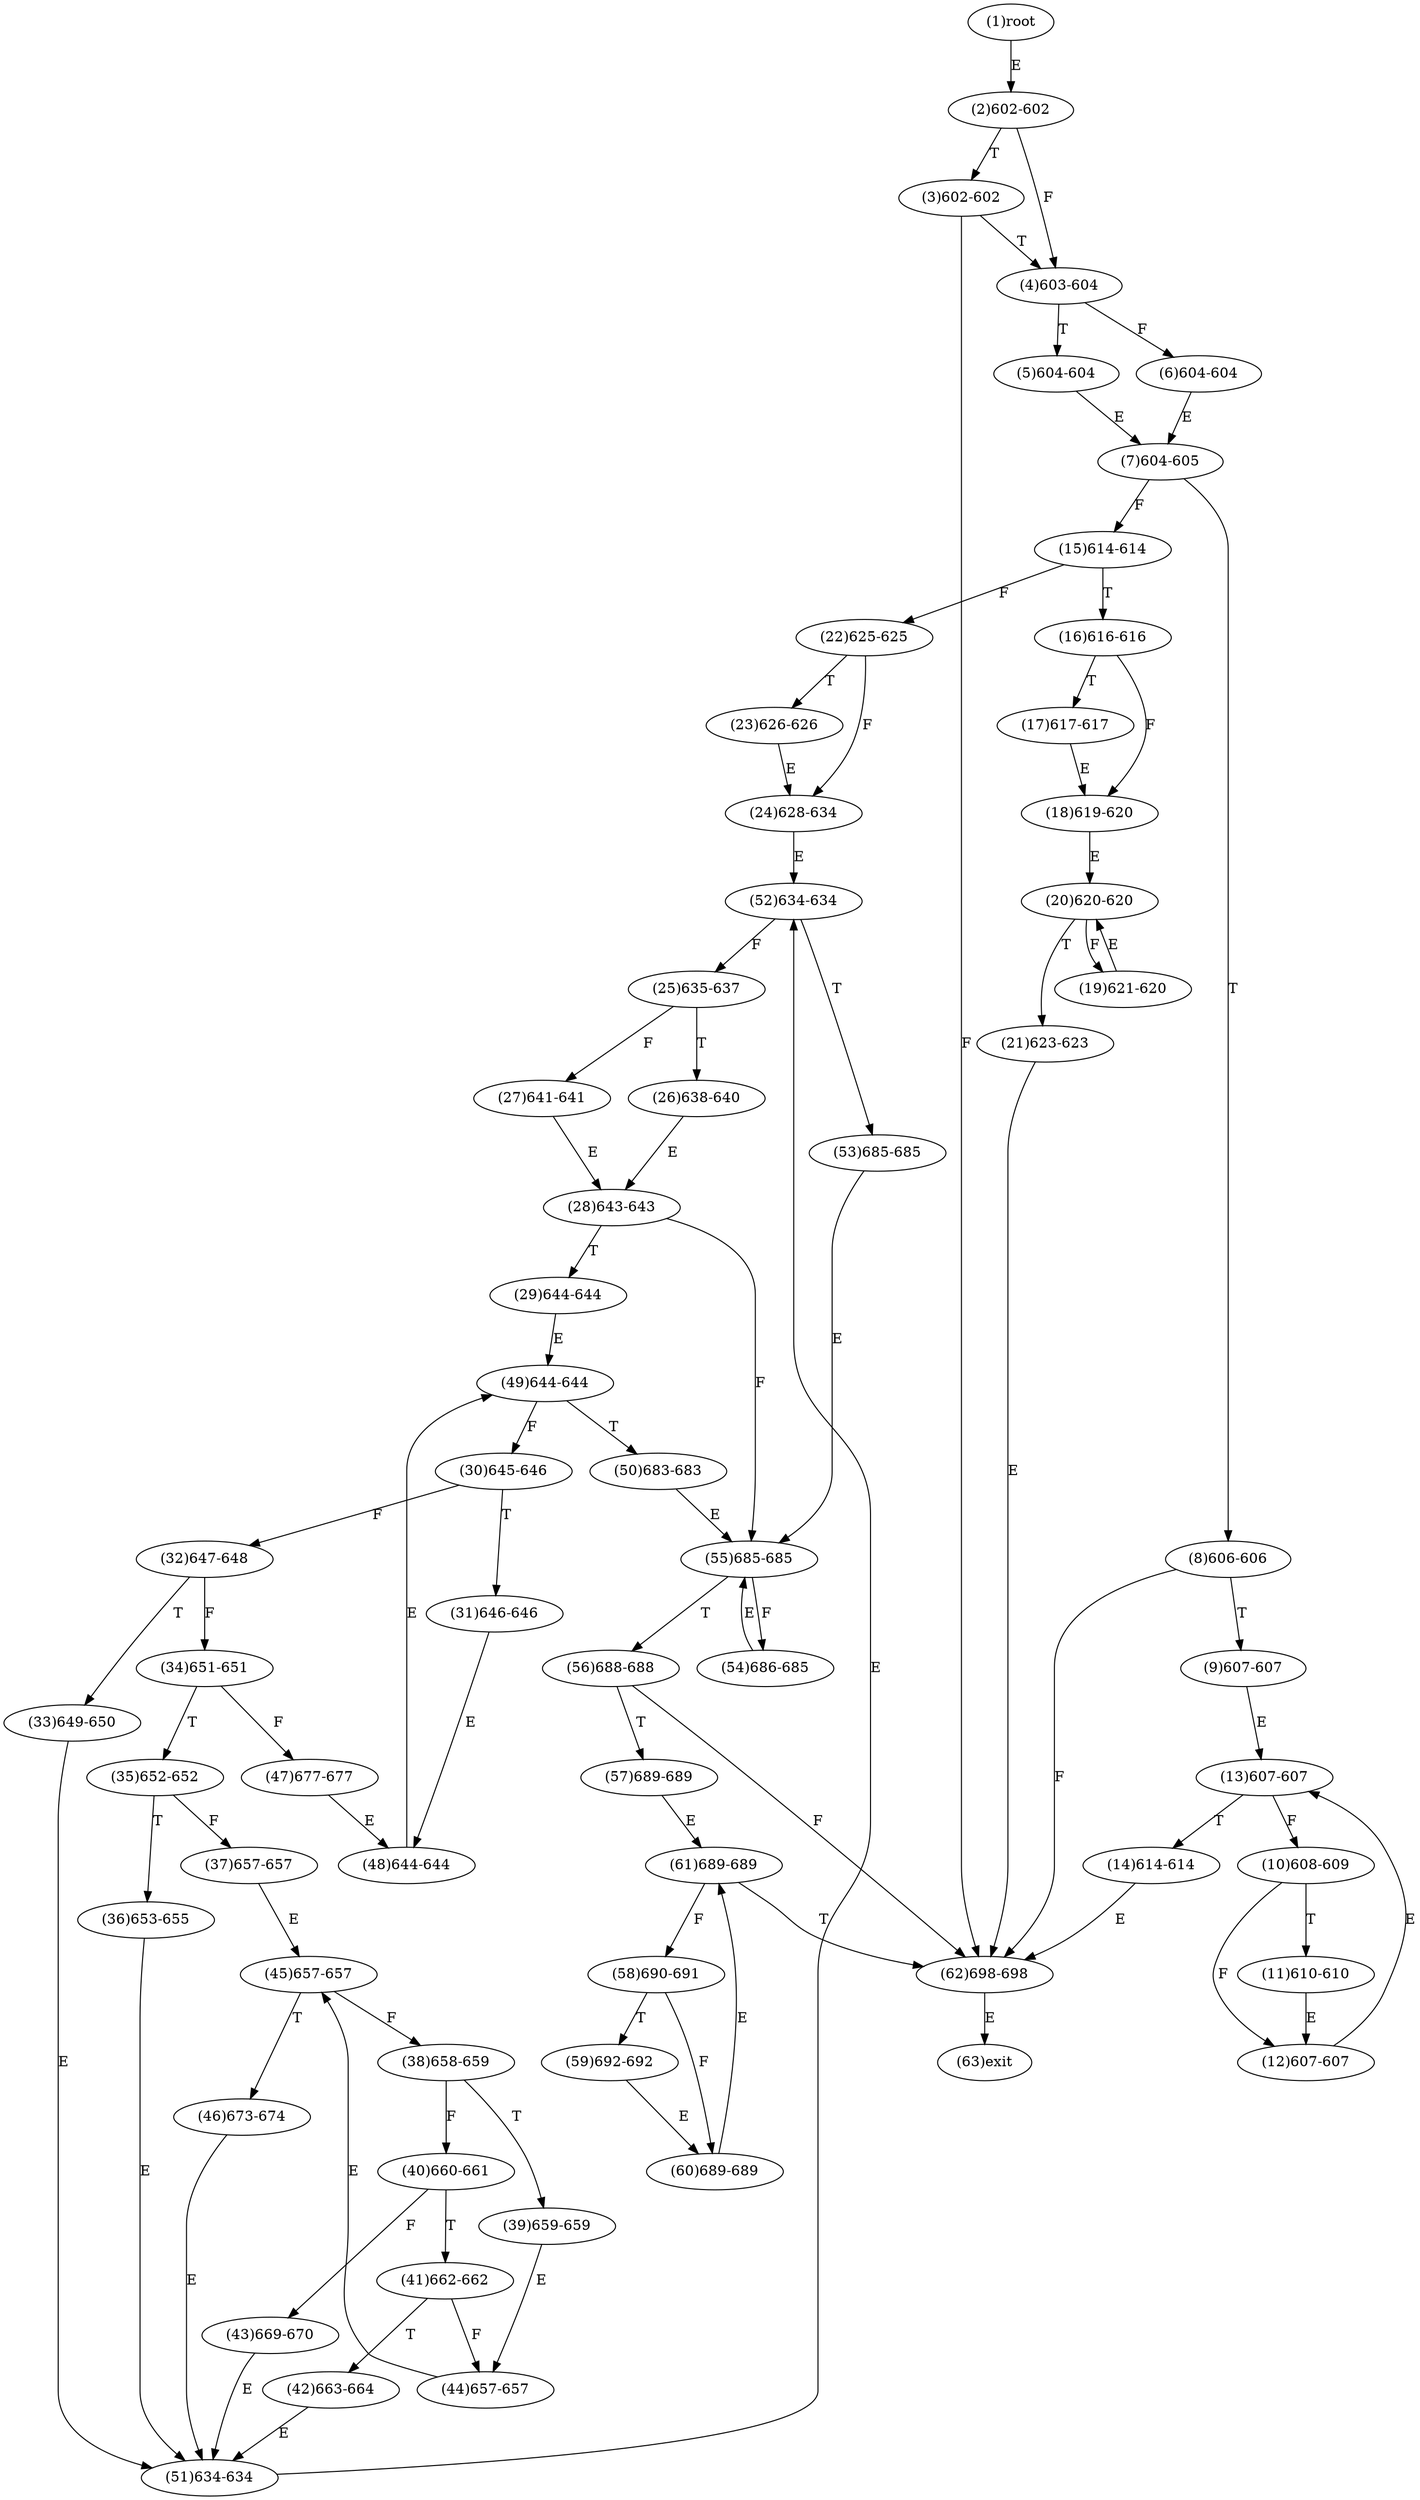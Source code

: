 digraph "" { 
1[ label="(1)root"];
2[ label="(2)602-602"];
3[ label="(3)602-602"];
4[ label="(4)603-604"];
5[ label="(5)604-604"];
6[ label="(6)604-604"];
7[ label="(7)604-605"];
8[ label="(8)606-606"];
9[ label="(9)607-607"];
10[ label="(10)608-609"];
11[ label="(11)610-610"];
12[ label="(12)607-607"];
13[ label="(13)607-607"];
14[ label="(14)614-614"];
15[ label="(15)614-614"];
17[ label="(17)617-617"];
16[ label="(16)616-616"];
19[ label="(19)621-620"];
18[ label="(18)619-620"];
21[ label="(21)623-623"];
20[ label="(20)620-620"];
23[ label="(23)626-626"];
22[ label="(22)625-625"];
25[ label="(25)635-637"];
24[ label="(24)628-634"];
27[ label="(27)641-641"];
26[ label="(26)638-640"];
29[ label="(29)644-644"];
28[ label="(28)643-643"];
31[ label="(31)646-646"];
30[ label="(30)645-646"];
34[ label="(34)651-651"];
35[ label="(35)652-652"];
32[ label="(32)647-648"];
33[ label="(33)649-650"];
38[ label="(38)658-659"];
39[ label="(39)659-659"];
36[ label="(36)653-655"];
37[ label="(37)657-657"];
42[ label="(42)663-664"];
43[ label="(43)669-670"];
40[ label="(40)660-661"];
41[ label="(41)662-662"];
46[ label="(46)673-674"];
47[ label="(47)677-677"];
44[ label="(44)657-657"];
45[ label="(45)657-657"];
51[ label="(51)634-634"];
50[ label="(50)683-683"];
49[ label="(49)644-644"];
48[ label="(48)644-644"];
55[ label="(55)685-685"];
54[ label="(54)686-685"];
53[ label="(53)685-685"];
52[ label="(52)634-634"];
59[ label="(59)692-692"];
58[ label="(58)690-691"];
57[ label="(57)689-689"];
56[ label="(56)688-688"];
63[ label="(63)exit"];
62[ label="(62)698-698"];
61[ label="(61)689-689"];
60[ label="(60)689-689"];
1->2[ label="E"];
2->4[ label="F"];
2->3[ label="T"];
3->62[ label="F"];
3->4[ label="T"];
4->6[ label="F"];
4->5[ label="T"];
5->7[ label="E"];
6->7[ label="E"];
7->15[ label="F"];
7->8[ label="T"];
8->62[ label="F"];
8->9[ label="T"];
9->13[ label="E"];
10->12[ label="F"];
10->11[ label="T"];
11->12[ label="E"];
12->13[ label="E"];
13->10[ label="F"];
13->14[ label="T"];
14->62[ label="E"];
15->22[ label="F"];
15->16[ label="T"];
16->18[ label="F"];
16->17[ label="T"];
17->18[ label="E"];
18->20[ label="E"];
19->20[ label="E"];
20->19[ label="F"];
20->21[ label="T"];
21->62[ label="E"];
22->24[ label="F"];
22->23[ label="T"];
23->24[ label="E"];
24->52[ label="E"];
25->27[ label="F"];
25->26[ label="T"];
26->28[ label="E"];
27->28[ label="E"];
28->55[ label="F"];
28->29[ label="T"];
29->49[ label="E"];
30->32[ label="F"];
30->31[ label="T"];
31->48[ label="E"];
32->34[ label="F"];
32->33[ label="T"];
33->51[ label="E"];
34->47[ label="F"];
34->35[ label="T"];
35->37[ label="F"];
35->36[ label="T"];
36->51[ label="E"];
37->45[ label="E"];
38->40[ label="F"];
38->39[ label="T"];
39->44[ label="E"];
40->43[ label="F"];
40->41[ label="T"];
41->44[ label="F"];
41->42[ label="T"];
42->51[ label="E"];
43->51[ label="E"];
44->45[ label="E"];
45->38[ label="F"];
45->46[ label="T"];
46->51[ label="E"];
47->48[ label="E"];
48->49[ label="E"];
49->30[ label="F"];
49->50[ label="T"];
50->55[ label="E"];
51->52[ label="E"];
52->25[ label="F"];
52->53[ label="T"];
53->55[ label="E"];
54->55[ label="E"];
55->54[ label="F"];
55->56[ label="T"];
56->62[ label="F"];
56->57[ label="T"];
57->61[ label="E"];
58->60[ label="F"];
58->59[ label="T"];
59->60[ label="E"];
60->61[ label="E"];
61->58[ label="F"];
61->62[ label="T"];
62->63[ label="E"];
}